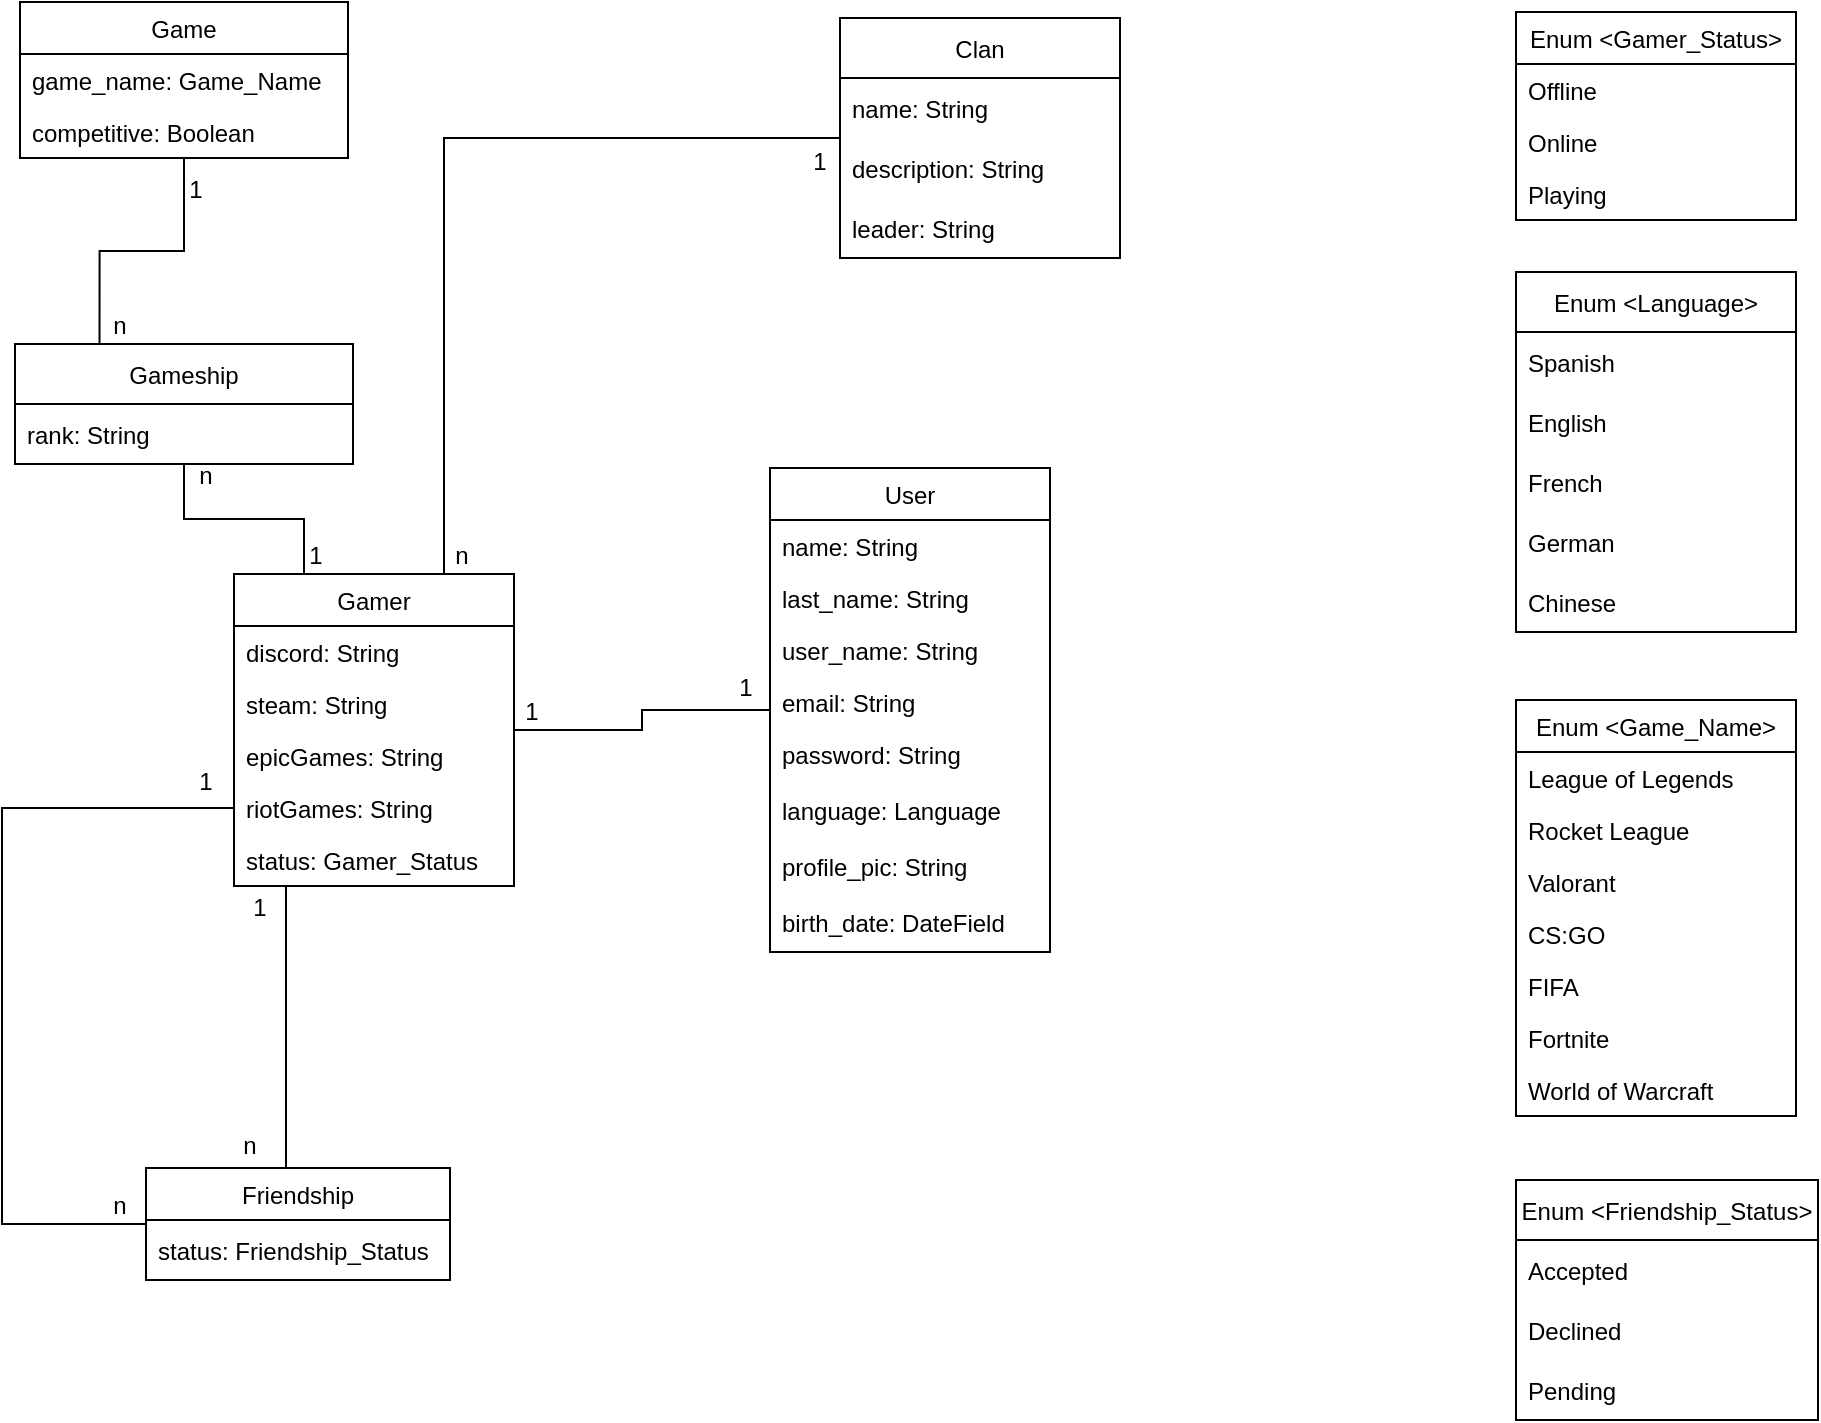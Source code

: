 <mxfile version="20.1.1" type="device"><diagram id="BCMDp55lpVAX4mkeiZfp" name="Page-1"><mxGraphModel dx="1381" dy="764" grid="0" gridSize="10" guides="1" tooltips="1" connect="1" arrows="1" fold="1" page="1" pageScale="1" pageWidth="827" pageHeight="1169" background="none" math="0" shadow="0"><root><mxCell id="0"/><mxCell id="1" parent="0"/><mxCell id="aeRZT3lKMDOIj6h_7NJ--42" style="edgeStyle=orthogonalEdgeStyle;rounded=0;orthogonalLoop=1;jettySize=auto;html=1;endArrow=none;endFill=0;" parent="1" source="aeRZT3lKMDOIj6h_7NJ--5" target="aeRZT3lKMDOIj6h_7NJ--33" edge="1"><mxGeometry relative="1" as="geometry"/></mxCell><mxCell id="aeRZT3lKMDOIj6h_7NJ--5" value="User" style="swimlane;fontStyle=0;childLayout=stackLayout;horizontal=1;startSize=26;fillColor=none;horizontalStack=0;resizeParent=1;resizeParentMax=0;resizeLast=0;collapsible=1;marginBottom=0;" parent="1" vertex="1"><mxGeometry x="503" y="265" width="140" height="242" as="geometry"/></mxCell><mxCell id="aeRZT3lKMDOIj6h_7NJ--6" value="name: String" style="text;strokeColor=none;fillColor=none;align=left;verticalAlign=top;spacingLeft=4;spacingRight=4;overflow=hidden;rotatable=0;points=[[0,0.5],[1,0.5]];portConstraint=eastwest;" parent="aeRZT3lKMDOIj6h_7NJ--5" vertex="1"><mxGeometry y="26" width="140" height="26" as="geometry"/></mxCell><mxCell id="aeRZT3lKMDOIj6h_7NJ--7" value="last_name: String" style="text;strokeColor=none;fillColor=none;align=left;verticalAlign=top;spacingLeft=4;spacingRight=4;overflow=hidden;rotatable=0;points=[[0,0.5],[1,0.5]];portConstraint=eastwest;" parent="aeRZT3lKMDOIj6h_7NJ--5" vertex="1"><mxGeometry y="52" width="140" height="26" as="geometry"/></mxCell><mxCell id="aeRZT3lKMDOIj6h_7NJ--8" value="user_name: String" style="text;strokeColor=none;fillColor=none;align=left;verticalAlign=top;spacingLeft=4;spacingRight=4;overflow=hidden;rotatable=0;points=[[0,0.5],[1,0.5]];portConstraint=eastwest;" parent="aeRZT3lKMDOIj6h_7NJ--5" vertex="1"><mxGeometry y="78" width="140" height="26" as="geometry"/></mxCell><mxCell id="aeRZT3lKMDOIj6h_7NJ--9" value="email: String" style="text;strokeColor=none;fillColor=none;align=left;verticalAlign=top;spacingLeft=4;spacingRight=4;overflow=hidden;rotatable=0;points=[[0,0.5],[1,0.5]];portConstraint=eastwest;" parent="aeRZT3lKMDOIj6h_7NJ--5" vertex="1"><mxGeometry y="104" width="140" height="26" as="geometry"/></mxCell><mxCell id="aeRZT3lKMDOIj6h_7NJ--10" value="password: String" style="text;strokeColor=none;fillColor=none;align=left;verticalAlign=top;spacingLeft=4;spacingRight=4;overflow=hidden;rotatable=0;points=[[0,0.5],[1,0.5]];portConstraint=eastwest;" parent="aeRZT3lKMDOIj6h_7NJ--5" vertex="1"><mxGeometry y="130" width="140" height="26" as="geometry"/></mxCell><mxCell id="i6zTsk7D5_YLrbg66q6N-27" value="language: Language" style="text;strokeColor=none;fillColor=none;align=left;verticalAlign=middle;spacingLeft=4;spacingRight=4;overflow=hidden;points=[[0,0.5],[1,0.5]];portConstraint=eastwest;rotatable=0;" parent="aeRZT3lKMDOIj6h_7NJ--5" vertex="1"><mxGeometry y="156" width="140" height="30" as="geometry"/></mxCell><mxCell id="aeRZT3lKMDOIj6h_7NJ--11" value="profile_pic: String" style="text;strokeColor=none;fillColor=none;align=left;verticalAlign=top;spacingLeft=4;spacingRight=4;overflow=hidden;rotatable=0;points=[[0,0.5],[1,0.5]];portConstraint=eastwest;" parent="aeRZT3lKMDOIj6h_7NJ--5" vertex="1"><mxGeometry y="186" width="140" height="26" as="geometry"/></mxCell><mxCell id="5P7LsjcSsS-MZwg6Hc-0-1" value="birth_date: DateField" style="text;strokeColor=none;fillColor=none;align=left;verticalAlign=middle;spacingLeft=4;spacingRight=4;overflow=hidden;points=[[0,0.5],[1,0.5]];portConstraint=eastwest;rotatable=0;" parent="aeRZT3lKMDOIj6h_7NJ--5" vertex="1"><mxGeometry y="212" width="140" height="30" as="geometry"/></mxCell><mxCell id="aeRZT3lKMDOIj6h_7NJ--12" value="Game" style="swimlane;fontStyle=0;childLayout=stackLayout;horizontal=1;startSize=26;fillColor=none;horizontalStack=0;resizeParent=1;resizeParentMax=0;resizeLast=0;collapsible=1;marginBottom=0;" parent="1" vertex="1"><mxGeometry x="128" y="32" width="164" height="78" as="geometry"/></mxCell><mxCell id="aeRZT3lKMDOIj6h_7NJ--13" value="game_name: Game_Name" style="text;strokeColor=none;fillColor=none;align=left;verticalAlign=top;spacingLeft=4;spacingRight=4;overflow=hidden;rotatable=0;points=[[0,0.5],[1,0.5]];portConstraint=eastwest;" parent="aeRZT3lKMDOIj6h_7NJ--12" vertex="1"><mxGeometry y="26" width="164" height="26" as="geometry"/></mxCell><mxCell id="aeRZT3lKMDOIj6h_7NJ--28" value="competitive: Boolean&#10;" style="text;strokeColor=none;fillColor=none;align=left;verticalAlign=top;spacingLeft=4;spacingRight=4;overflow=hidden;rotatable=0;points=[[0,0.5],[1,0.5]];portConstraint=eastwest;" parent="aeRZT3lKMDOIj6h_7NJ--12" vertex="1"><mxGeometry y="52" width="164" height="26" as="geometry"/></mxCell><mxCell id="aeRZT3lKMDOIj6h_7NJ--16" value="Enum &lt;Game_Name&gt;" style="swimlane;fontStyle=0;childLayout=stackLayout;horizontal=1;startSize=26;fillColor=none;horizontalStack=0;resizeParent=1;resizeParentMax=0;resizeLast=0;collapsible=1;marginBottom=0;" parent="1" vertex="1"><mxGeometry x="876" y="381" width="140" height="208" as="geometry"/></mxCell><mxCell id="aeRZT3lKMDOIj6h_7NJ--17" value="League of Legends" style="text;strokeColor=none;fillColor=none;align=left;verticalAlign=top;spacingLeft=4;spacingRight=4;overflow=hidden;rotatable=0;points=[[0,0.5],[1,0.5]];portConstraint=eastwest;" parent="aeRZT3lKMDOIj6h_7NJ--16" vertex="1"><mxGeometry y="26" width="140" height="26" as="geometry"/></mxCell><mxCell id="aeRZT3lKMDOIj6h_7NJ--18" value="Rocket League" style="text;strokeColor=none;fillColor=none;align=left;verticalAlign=top;spacingLeft=4;spacingRight=4;overflow=hidden;rotatable=0;points=[[0,0.5],[1,0.5]];portConstraint=eastwest;" parent="aeRZT3lKMDOIj6h_7NJ--16" vertex="1"><mxGeometry y="52" width="140" height="26" as="geometry"/></mxCell><mxCell id="aeRZT3lKMDOIj6h_7NJ--19" value="Valorant" style="text;strokeColor=none;fillColor=none;align=left;verticalAlign=top;spacingLeft=4;spacingRight=4;overflow=hidden;rotatable=0;points=[[0,0.5],[1,0.5]];portConstraint=eastwest;" parent="aeRZT3lKMDOIj6h_7NJ--16" vertex="1"><mxGeometry y="78" width="140" height="26" as="geometry"/></mxCell><mxCell id="aeRZT3lKMDOIj6h_7NJ--26" value="CS:GO" style="text;strokeColor=none;fillColor=none;align=left;verticalAlign=top;spacingLeft=4;spacingRight=4;overflow=hidden;rotatable=0;points=[[0,0.5],[1,0.5]];portConstraint=eastwest;" parent="aeRZT3lKMDOIj6h_7NJ--16" vertex="1"><mxGeometry y="104" width="140" height="26" as="geometry"/></mxCell><mxCell id="aeRZT3lKMDOIj6h_7NJ--48" value="FIFA" style="text;strokeColor=none;fillColor=none;align=left;verticalAlign=top;spacingLeft=4;spacingRight=4;overflow=hidden;rotatable=0;points=[[0,0.5],[1,0.5]];portConstraint=eastwest;" parent="aeRZT3lKMDOIj6h_7NJ--16" vertex="1"><mxGeometry y="130" width="140" height="26" as="geometry"/></mxCell><mxCell id="aeRZT3lKMDOIj6h_7NJ--27" value="Fortnite" style="text;strokeColor=none;fillColor=none;align=left;verticalAlign=top;spacingLeft=4;spacingRight=4;overflow=hidden;rotatable=0;points=[[0,0.5],[1,0.5]];portConstraint=eastwest;" parent="aeRZT3lKMDOIj6h_7NJ--16" vertex="1"><mxGeometry y="156" width="140" height="26" as="geometry"/></mxCell><mxCell id="aeRZT3lKMDOIj6h_7NJ--49" value="World of Warcraft" style="text;strokeColor=none;fillColor=none;align=left;verticalAlign=top;spacingLeft=4;spacingRight=4;overflow=hidden;rotatable=0;points=[[0,0.5],[1,0.5]];portConstraint=eastwest;" parent="aeRZT3lKMDOIj6h_7NJ--16" vertex="1"><mxGeometry y="182" width="140" height="26" as="geometry"/></mxCell><mxCell id="aeRZT3lKMDOIj6h_7NJ--43" style="edgeStyle=orthogonalEdgeStyle;rounded=0;orthogonalLoop=1;jettySize=auto;html=1;endArrow=none;endFill=0;exitX=0.25;exitY=0;exitDx=0;exitDy=0;startArrow=none;" parent="1" source="-pfudLANn2BnDeOV5vbl-28" target="aeRZT3lKMDOIj6h_7NJ--12" edge="1"><mxGeometry relative="1" as="geometry"/></mxCell><mxCell id="aeRZT3lKMDOIj6h_7NJ--33" value="Gamer" style="swimlane;fontStyle=0;childLayout=stackLayout;horizontal=1;startSize=26;fillColor=none;horizontalStack=0;resizeParent=1;resizeParentMax=0;resizeLast=0;collapsible=1;marginBottom=0;" parent="1" vertex="1"><mxGeometry x="235" y="318" width="140" height="156" as="geometry"/></mxCell><mxCell id="aeRZT3lKMDOIj6h_7NJ--34" value="discord: String" style="text;strokeColor=none;fillColor=none;align=left;verticalAlign=top;spacingLeft=4;spacingRight=4;overflow=hidden;rotatable=0;points=[[0,0.5],[1,0.5]];portConstraint=eastwest;" parent="aeRZT3lKMDOIj6h_7NJ--33" vertex="1"><mxGeometry y="26" width="140" height="26" as="geometry"/></mxCell><mxCell id="aeRZT3lKMDOIj6h_7NJ--35" value="steam: String" style="text;strokeColor=none;fillColor=none;align=left;verticalAlign=top;spacingLeft=4;spacingRight=4;overflow=hidden;rotatable=0;points=[[0,0.5],[1,0.5]];portConstraint=eastwest;" parent="aeRZT3lKMDOIj6h_7NJ--33" vertex="1"><mxGeometry y="52" width="140" height="26" as="geometry"/></mxCell><mxCell id="aeRZT3lKMDOIj6h_7NJ--36" value="epicGames: String" style="text;strokeColor=none;fillColor=none;align=left;verticalAlign=top;spacingLeft=4;spacingRight=4;overflow=hidden;rotatable=0;points=[[0,0.5],[1,0.5]];portConstraint=eastwest;" parent="aeRZT3lKMDOIj6h_7NJ--33" vertex="1"><mxGeometry y="78" width="140" height="26" as="geometry"/></mxCell><mxCell id="aeRZT3lKMDOIj6h_7NJ--39" value="riotGames: String" style="text;strokeColor=none;fillColor=none;align=left;verticalAlign=top;spacingLeft=4;spacingRight=4;overflow=hidden;rotatable=0;points=[[0,0.5],[1,0.5]];portConstraint=eastwest;" parent="aeRZT3lKMDOIj6h_7NJ--33" vertex="1"><mxGeometry y="104" width="140" height="26" as="geometry"/></mxCell><mxCell id="aeRZT3lKMDOIj6h_7NJ--40" value="status: Gamer_Status" style="text;strokeColor=none;fillColor=none;align=left;verticalAlign=top;spacingLeft=4;spacingRight=4;overflow=hidden;rotatable=0;points=[[0,0.5],[1,0.5]];portConstraint=eastwest;" parent="aeRZT3lKMDOIj6h_7NJ--33" vertex="1"><mxGeometry y="130" width="140" height="26" as="geometry"/></mxCell><mxCell id="aeRZT3lKMDOIj6h_7NJ--44" value="Enum &lt;Gamer_Status&gt;" style="swimlane;fontStyle=0;childLayout=stackLayout;horizontal=1;startSize=26;fillColor=none;horizontalStack=0;resizeParent=1;resizeParentMax=0;resizeLast=0;collapsible=1;marginBottom=0;" parent="1" vertex="1"><mxGeometry x="876" y="37" width="140" height="104" as="geometry"/></mxCell><mxCell id="aeRZT3lKMDOIj6h_7NJ--45" value="Offline" style="text;strokeColor=none;fillColor=none;align=left;verticalAlign=top;spacingLeft=4;spacingRight=4;overflow=hidden;rotatable=0;points=[[0,0.5],[1,0.5]];portConstraint=eastwest;" parent="aeRZT3lKMDOIj6h_7NJ--44" vertex="1"><mxGeometry y="26" width="140" height="26" as="geometry"/></mxCell><mxCell id="aeRZT3lKMDOIj6h_7NJ--46" value="Online" style="text;strokeColor=none;fillColor=none;align=left;verticalAlign=top;spacingLeft=4;spacingRight=4;overflow=hidden;rotatable=0;points=[[0,0.5],[1,0.5]];portConstraint=eastwest;" parent="aeRZT3lKMDOIj6h_7NJ--44" vertex="1"><mxGeometry y="52" width="140" height="26" as="geometry"/></mxCell><mxCell id="aeRZT3lKMDOIj6h_7NJ--47" value="Playing" style="text;strokeColor=none;fillColor=none;align=left;verticalAlign=top;spacingLeft=4;spacingRight=4;overflow=hidden;rotatable=0;points=[[0,0.5],[1,0.5]];portConstraint=eastwest;" parent="aeRZT3lKMDOIj6h_7NJ--44" vertex="1"><mxGeometry y="78" width="140" height="26" as="geometry"/></mxCell><mxCell id="i6zTsk7D5_YLrbg66q6N-11" style="edgeStyle=orthogonalEdgeStyle;rounded=0;orthogonalLoop=1;jettySize=auto;html=1;endArrow=none;endFill=0;entryX=0.75;entryY=0;entryDx=0;entryDy=0;" parent="1" source="i6zTsk7D5_YLrbg66q6N-6" target="aeRZT3lKMDOIj6h_7NJ--33" edge="1"><mxGeometry relative="1" as="geometry"/></mxCell><mxCell id="i6zTsk7D5_YLrbg66q6N-6" value="Clan" style="swimlane;fontStyle=0;childLayout=stackLayout;horizontal=1;startSize=30;horizontalStack=0;resizeParent=1;resizeParentMax=0;resizeLast=0;collapsible=1;marginBottom=0;" parent="1" vertex="1"><mxGeometry x="538" y="40" width="140" height="120" as="geometry"/></mxCell><mxCell id="i6zTsk7D5_YLrbg66q6N-7" value="name: String" style="text;strokeColor=none;fillColor=none;align=left;verticalAlign=middle;spacingLeft=4;spacingRight=4;overflow=hidden;points=[[0,0.5],[1,0.5]];portConstraint=eastwest;rotatable=0;" parent="i6zTsk7D5_YLrbg66q6N-6" vertex="1"><mxGeometry y="30" width="140" height="30" as="geometry"/></mxCell><mxCell id="i6zTsk7D5_YLrbg66q6N-8" value="description: String" style="text;strokeColor=none;fillColor=none;align=left;verticalAlign=middle;spacingLeft=4;spacingRight=4;overflow=hidden;points=[[0,0.5],[1,0.5]];portConstraint=eastwest;rotatable=0;" parent="i6zTsk7D5_YLrbg66q6N-6" vertex="1"><mxGeometry y="60" width="140" height="30" as="geometry"/></mxCell><mxCell id="z8Fjl9Rf6nIQ3y7zPVRA-1" value="leader: String" style="text;strokeColor=none;fillColor=none;align=left;verticalAlign=middle;spacingLeft=4;spacingRight=4;overflow=hidden;points=[[0,0.5],[1,0.5]];portConstraint=eastwest;rotatable=0;" vertex="1" parent="i6zTsk7D5_YLrbg66q6N-6"><mxGeometry y="90" width="140" height="30" as="geometry"/></mxCell><mxCell id="i6zTsk7D5_YLrbg66q6N-12" value="1" style="text;html=1;strokeColor=none;fillColor=none;align=center;verticalAlign=middle;whiteSpace=wrap;rounded=0;" parent="1" vertex="1"><mxGeometry x="354" y="372" width="60" height="30" as="geometry"/></mxCell><mxCell id="i6zTsk7D5_YLrbg66q6N-13" value="1" style="text;html=1;strokeColor=none;fillColor=none;align=center;verticalAlign=middle;whiteSpace=wrap;rounded=0;" parent="1" vertex="1"><mxGeometry x="461" y="360" width="60" height="30" as="geometry"/></mxCell><mxCell id="i6zTsk7D5_YLrbg66q6N-17" value="n" style="text;html=1;strokeColor=none;fillColor=none;align=center;verticalAlign=middle;whiteSpace=wrap;rounded=0;" parent="1" vertex="1"><mxGeometry x="148" y="179" width="60" height="30" as="geometry"/></mxCell><mxCell id="i6zTsk7D5_YLrbg66q6N-18" value="n" style="text;html=1;strokeColor=none;fillColor=none;align=center;verticalAlign=middle;whiteSpace=wrap;rounded=0;" parent="1" vertex="1"><mxGeometry x="191" y="254" width="60" height="30" as="geometry"/></mxCell><mxCell id="i6zTsk7D5_YLrbg66q6N-20" value="n" style="text;html=1;strokeColor=none;fillColor=none;align=center;verticalAlign=middle;whiteSpace=wrap;rounded=0;" parent="1" vertex="1"><mxGeometry x="319" y="294" width="60" height="30" as="geometry"/></mxCell><mxCell id="i6zTsk7D5_YLrbg66q6N-21" value="1" style="text;html=1;strokeColor=none;fillColor=none;align=center;verticalAlign=middle;whiteSpace=wrap;rounded=0;" parent="1" vertex="1"><mxGeometry x="498" y="97" width="60" height="30" as="geometry"/></mxCell><mxCell id="i6zTsk7D5_YLrbg66q6N-28" value="Enum &lt;Language&gt;" style="swimlane;fontStyle=0;childLayout=stackLayout;horizontal=1;startSize=30;horizontalStack=0;resizeParent=1;resizeParentMax=0;resizeLast=0;collapsible=1;marginBottom=0;" parent="1" vertex="1"><mxGeometry x="876" y="167" width="140" height="180" as="geometry"/></mxCell><mxCell id="i6zTsk7D5_YLrbg66q6N-29" value="Spanish" style="text;strokeColor=none;fillColor=none;align=left;verticalAlign=middle;spacingLeft=4;spacingRight=4;overflow=hidden;points=[[0,0.5],[1,0.5]];portConstraint=eastwest;rotatable=0;" parent="i6zTsk7D5_YLrbg66q6N-28" vertex="1"><mxGeometry y="30" width="140" height="30" as="geometry"/></mxCell><mxCell id="i6zTsk7D5_YLrbg66q6N-30" value="English" style="text;strokeColor=none;fillColor=none;align=left;verticalAlign=middle;spacingLeft=4;spacingRight=4;overflow=hidden;points=[[0,0.5],[1,0.5]];portConstraint=eastwest;rotatable=0;" parent="i6zTsk7D5_YLrbg66q6N-28" vertex="1"><mxGeometry y="60" width="140" height="30" as="geometry"/></mxCell><mxCell id="i6zTsk7D5_YLrbg66q6N-31" value="French" style="text;strokeColor=none;fillColor=none;align=left;verticalAlign=middle;spacingLeft=4;spacingRight=4;overflow=hidden;points=[[0,0.5],[1,0.5]];portConstraint=eastwest;rotatable=0;" parent="i6zTsk7D5_YLrbg66q6N-28" vertex="1"><mxGeometry y="90" width="140" height="30" as="geometry"/></mxCell><mxCell id="i6zTsk7D5_YLrbg66q6N-32" value="German" style="text;strokeColor=none;fillColor=none;align=left;verticalAlign=middle;spacingLeft=4;spacingRight=4;overflow=hidden;points=[[0,0.5],[1,0.5]];portConstraint=eastwest;rotatable=0;" parent="i6zTsk7D5_YLrbg66q6N-28" vertex="1"><mxGeometry y="120" width="140" height="30" as="geometry"/></mxCell><mxCell id="i6zTsk7D5_YLrbg66q6N-33" value="Chinese" style="text;strokeColor=none;fillColor=none;align=left;verticalAlign=middle;spacingLeft=4;spacingRight=4;overflow=hidden;points=[[0,0.5],[1,0.5]];portConstraint=eastwest;rotatable=0;" parent="i6zTsk7D5_YLrbg66q6N-28" vertex="1"><mxGeometry y="150" width="140" height="30" as="geometry"/></mxCell><mxCell id="-pfudLANn2BnDeOV5vbl-19" style="edgeStyle=orthogonalEdgeStyle;rounded=0;orthogonalLoop=1;jettySize=auto;html=1;endArrow=none;endFill=0;" parent="1" source="-pfudLANn2BnDeOV5vbl-15" target="aeRZT3lKMDOIj6h_7NJ--33" edge="1"><mxGeometry relative="1" as="geometry"><Array as="points"><mxPoint x="261" y="512"/><mxPoint x="261" y="512"/></Array></mxGeometry></mxCell><mxCell id="-pfudLANn2BnDeOV5vbl-22" style="edgeStyle=orthogonalEdgeStyle;rounded=0;orthogonalLoop=1;jettySize=auto;html=1;endArrow=none;endFill=0;entryX=0;entryY=0.5;entryDx=0;entryDy=0;" parent="1" source="-pfudLANn2BnDeOV5vbl-15" target="aeRZT3lKMDOIj6h_7NJ--39" edge="1"><mxGeometry relative="1" as="geometry"><mxPoint x="110" y="408" as="targetPoint"/><Array as="points"><mxPoint x="119" y="643"/><mxPoint x="119" y="435"/></Array></mxGeometry></mxCell><mxCell id="-pfudLANn2BnDeOV5vbl-15" value="Friendship" style="swimlane;fontStyle=0;childLayout=stackLayout;horizontal=1;startSize=26;fillColor=none;horizontalStack=0;resizeParent=1;resizeParentMax=0;resizeLast=0;collapsible=1;marginBottom=0;" parent="1" vertex="1"><mxGeometry x="191" y="615" width="152" height="56" as="geometry"/></mxCell><mxCell id="-pfudLANn2BnDeOV5vbl-17" value="status: Friendship_Status" style="text;strokeColor=none;fillColor=none;align=left;verticalAlign=middle;spacingLeft=4;spacingRight=4;overflow=hidden;points=[[0,0.5],[1,0.5]];portConstraint=eastwest;rotatable=0;" parent="-pfudLANn2BnDeOV5vbl-15" vertex="1"><mxGeometry y="26" width="152" height="30" as="geometry"/></mxCell><mxCell id="-pfudLANn2BnDeOV5vbl-23" value="1" style="text;html=1;strokeColor=none;fillColor=none;align=center;verticalAlign=middle;whiteSpace=wrap;rounded=0;" parent="1" vertex="1"><mxGeometry x="218" y="470" width="60" height="30" as="geometry"/></mxCell><mxCell id="-pfudLANn2BnDeOV5vbl-24" value="n" style="text;html=1;strokeColor=none;fillColor=none;align=center;verticalAlign=middle;whiteSpace=wrap;rounded=0;" parent="1" vertex="1"><mxGeometry x="213" y="589" width="60" height="30" as="geometry"/></mxCell><mxCell id="-pfudLANn2BnDeOV5vbl-26" value="1" style="text;html=1;strokeColor=none;fillColor=none;align=center;verticalAlign=middle;whiteSpace=wrap;rounded=0;" parent="1" vertex="1"><mxGeometry x="191" y="407" width="60" height="30" as="geometry"/></mxCell><mxCell id="-pfudLANn2BnDeOV5vbl-27" value="n" style="text;html=1;strokeColor=none;fillColor=none;align=center;verticalAlign=middle;whiteSpace=wrap;rounded=0;" parent="1" vertex="1"><mxGeometry x="148" y="619" width="60" height="30" as="geometry"/></mxCell><mxCell id="-pfudLANn2BnDeOV5vbl-28" value="Gameship" style="swimlane;fontStyle=0;childLayout=stackLayout;horizontal=1;startSize=30;horizontalStack=0;resizeParent=1;resizeParentMax=0;resizeLast=0;collapsible=1;marginBottom=0;" parent="1" vertex="1"><mxGeometry x="125.5" y="203" width="169" height="60" as="geometry"/></mxCell><mxCell id="-pfudLANn2BnDeOV5vbl-37" value="rank: String" style="text;strokeColor=none;fillColor=none;align=left;verticalAlign=middle;spacingLeft=4;spacingRight=4;overflow=hidden;points=[[0,0.5],[1,0.5]];portConstraint=eastwest;rotatable=0;" parent="-pfudLANn2BnDeOV5vbl-28" vertex="1"><mxGeometry y="30" width="169" height="30" as="geometry"/></mxCell><mxCell id="-pfudLANn2BnDeOV5vbl-32" value="" style="edgeStyle=orthogonalEdgeStyle;rounded=0;orthogonalLoop=1;jettySize=auto;html=1;endArrow=none;endFill=0;exitX=0.25;exitY=0;exitDx=0;exitDy=0;" parent="1" source="aeRZT3lKMDOIj6h_7NJ--33" target="-pfudLANn2BnDeOV5vbl-28" edge="1"><mxGeometry relative="1" as="geometry"><mxPoint x="270" y="318" as="sourcePoint"/><mxPoint x="210" y="136" as="targetPoint"/></mxGeometry></mxCell><mxCell id="-pfudLANn2BnDeOV5vbl-34" value="1" style="text;html=1;strokeColor=none;fillColor=none;align=center;verticalAlign=middle;whiteSpace=wrap;rounded=0;" parent="1" vertex="1"><mxGeometry x="186" y="111" width="60" height="30" as="geometry"/></mxCell><mxCell id="-pfudLANn2BnDeOV5vbl-36" value="1" style="text;html=1;strokeColor=none;fillColor=none;align=center;verticalAlign=middle;whiteSpace=wrap;rounded=0;" parent="1" vertex="1"><mxGeometry x="246" y="294" width="60" height="30" as="geometry"/></mxCell><mxCell id="P-FsJvOiDkx2n9kwhX_K-1" value="Enum &lt;Friendship_Status&gt;" style="swimlane;fontStyle=0;childLayout=stackLayout;horizontal=1;startSize=30;horizontalStack=0;resizeParent=1;resizeParentMax=0;resizeLast=0;collapsible=1;marginBottom=0;" parent="1" vertex="1"><mxGeometry x="876" y="621" width="151" height="120" as="geometry"/></mxCell><mxCell id="P-FsJvOiDkx2n9kwhX_K-2" value="Accepted" style="text;strokeColor=none;fillColor=none;align=left;verticalAlign=middle;spacingLeft=4;spacingRight=4;overflow=hidden;points=[[0,0.5],[1,0.5]];portConstraint=eastwest;rotatable=0;" parent="P-FsJvOiDkx2n9kwhX_K-1" vertex="1"><mxGeometry y="30" width="151" height="30" as="geometry"/></mxCell><mxCell id="P-FsJvOiDkx2n9kwhX_K-3" value="Declined" style="text;strokeColor=none;fillColor=none;align=left;verticalAlign=middle;spacingLeft=4;spacingRight=4;overflow=hidden;points=[[0,0.5],[1,0.5]];portConstraint=eastwest;rotatable=0;" parent="P-FsJvOiDkx2n9kwhX_K-1" vertex="1"><mxGeometry y="60" width="151" height="30" as="geometry"/></mxCell><mxCell id="P-FsJvOiDkx2n9kwhX_K-5" value="Pending" style="text;strokeColor=none;fillColor=none;align=left;verticalAlign=middle;spacingLeft=4;spacingRight=4;overflow=hidden;points=[[0,0.5],[1,0.5]];portConstraint=eastwest;rotatable=0;" parent="P-FsJvOiDkx2n9kwhX_K-1" vertex="1"><mxGeometry y="90" width="151" height="30" as="geometry"/></mxCell></root></mxGraphModel></diagram></mxfile>